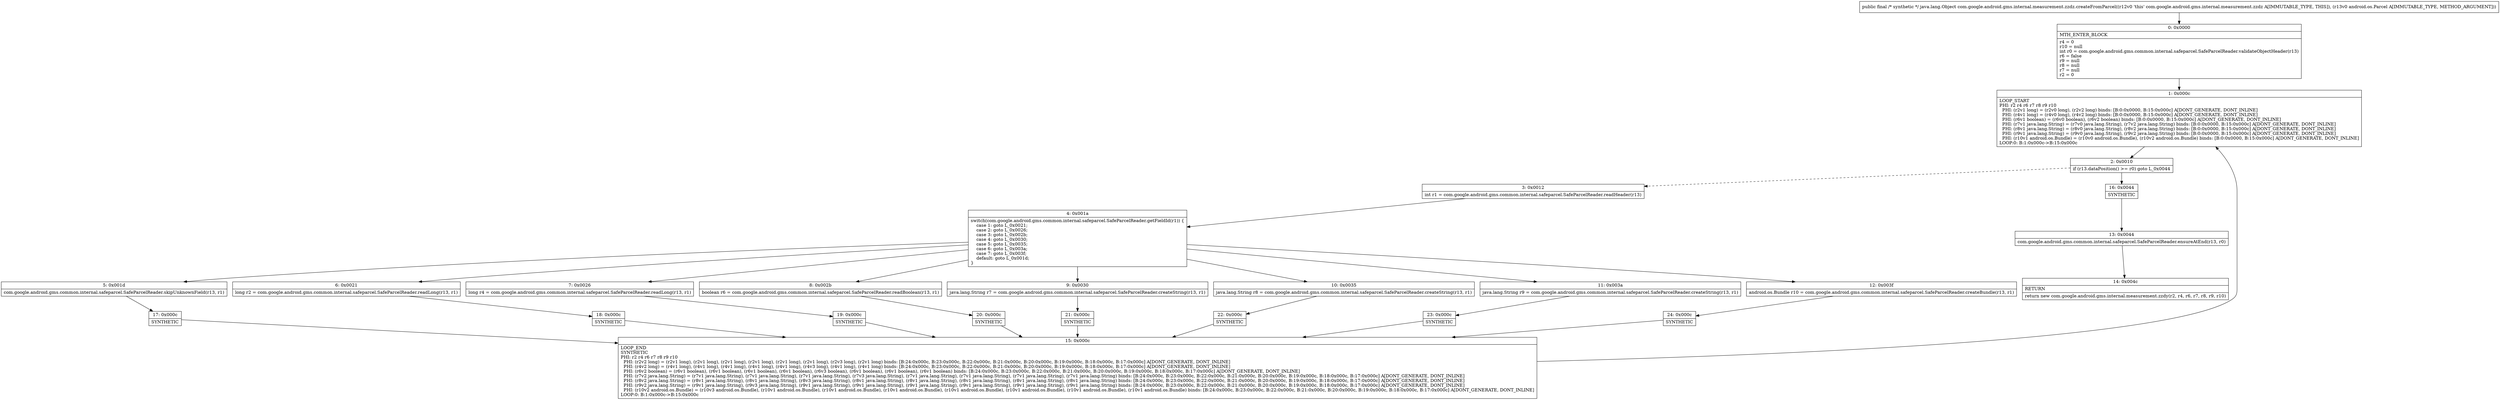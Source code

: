 digraph "CFG forcom.google.android.gms.internal.measurement.zzdz.createFromParcel(Landroid\/os\/Parcel;)Ljava\/lang\/Object;" {
Node_0 [shape=record,label="{0\:\ 0x0000|MTH_ENTER_BLOCK\l|r4 = 0\lr10 = null\lint r0 = com.google.android.gms.common.internal.safeparcel.SafeParcelReader.validateObjectHeader(r13)\lr6 = false\lr9 = null\lr8 = null\lr7 = null\lr2 = 0\l}"];
Node_1 [shape=record,label="{1\:\ 0x000c|LOOP_START\lPHI: r2 r4 r6 r7 r8 r9 r10 \l  PHI: (r2v1 long) = (r2v0 long), (r2v2 long) binds: [B:0:0x0000, B:15:0x000c] A[DONT_GENERATE, DONT_INLINE]\l  PHI: (r4v1 long) = (r4v0 long), (r4v2 long) binds: [B:0:0x0000, B:15:0x000c] A[DONT_GENERATE, DONT_INLINE]\l  PHI: (r6v1 boolean) = (r6v0 boolean), (r6v2 boolean) binds: [B:0:0x0000, B:15:0x000c] A[DONT_GENERATE, DONT_INLINE]\l  PHI: (r7v1 java.lang.String) = (r7v0 java.lang.String), (r7v2 java.lang.String) binds: [B:0:0x0000, B:15:0x000c] A[DONT_GENERATE, DONT_INLINE]\l  PHI: (r8v1 java.lang.String) = (r8v0 java.lang.String), (r8v2 java.lang.String) binds: [B:0:0x0000, B:15:0x000c] A[DONT_GENERATE, DONT_INLINE]\l  PHI: (r9v1 java.lang.String) = (r9v0 java.lang.String), (r9v2 java.lang.String) binds: [B:0:0x0000, B:15:0x000c] A[DONT_GENERATE, DONT_INLINE]\l  PHI: (r10v1 android.os.Bundle) = (r10v0 android.os.Bundle), (r10v2 android.os.Bundle) binds: [B:0:0x0000, B:15:0x000c] A[DONT_GENERATE, DONT_INLINE]\lLOOP:0: B:1:0x000c\-\>B:15:0x000c\l}"];
Node_2 [shape=record,label="{2\:\ 0x0010|if (r13.dataPosition() \>= r0) goto L_0x0044\l}"];
Node_3 [shape=record,label="{3\:\ 0x0012|int r1 = com.google.android.gms.common.internal.safeparcel.SafeParcelReader.readHeader(r13)\l}"];
Node_4 [shape=record,label="{4\:\ 0x001a|switch(com.google.android.gms.common.internal.safeparcel.SafeParcelReader.getFieldId(r1)) \{\l    case 1: goto L_0x0021;\l    case 2: goto L_0x0026;\l    case 3: goto L_0x002b;\l    case 4: goto L_0x0030;\l    case 5: goto L_0x0035;\l    case 6: goto L_0x003a;\l    case 7: goto L_0x003f;\l    default: goto L_0x001d;\l\}\l}"];
Node_5 [shape=record,label="{5\:\ 0x001d|com.google.android.gms.common.internal.safeparcel.SafeParcelReader.skipUnknownField(r13, r1)\l}"];
Node_6 [shape=record,label="{6\:\ 0x0021|long r2 = com.google.android.gms.common.internal.safeparcel.SafeParcelReader.readLong(r13, r1)\l}"];
Node_7 [shape=record,label="{7\:\ 0x0026|long r4 = com.google.android.gms.common.internal.safeparcel.SafeParcelReader.readLong(r13, r1)\l}"];
Node_8 [shape=record,label="{8\:\ 0x002b|boolean r6 = com.google.android.gms.common.internal.safeparcel.SafeParcelReader.readBoolean(r13, r1)\l}"];
Node_9 [shape=record,label="{9\:\ 0x0030|java.lang.String r7 = com.google.android.gms.common.internal.safeparcel.SafeParcelReader.createString(r13, r1)\l}"];
Node_10 [shape=record,label="{10\:\ 0x0035|java.lang.String r8 = com.google.android.gms.common.internal.safeparcel.SafeParcelReader.createString(r13, r1)\l}"];
Node_11 [shape=record,label="{11\:\ 0x003a|java.lang.String r9 = com.google.android.gms.common.internal.safeparcel.SafeParcelReader.createString(r13, r1)\l}"];
Node_12 [shape=record,label="{12\:\ 0x003f|android.os.Bundle r10 = com.google.android.gms.common.internal.safeparcel.SafeParcelReader.createBundle(r13, r1)\l}"];
Node_13 [shape=record,label="{13\:\ 0x0044|com.google.android.gms.common.internal.safeparcel.SafeParcelReader.ensureAtEnd(r13, r0)\l}"];
Node_14 [shape=record,label="{14\:\ 0x004c|RETURN\l|return new com.google.android.gms.internal.measurement.zzdy(r2, r4, r6, r7, r8, r9, r10)\l}"];
Node_15 [shape=record,label="{15\:\ 0x000c|LOOP_END\lSYNTHETIC\lPHI: r2 r4 r6 r7 r8 r9 r10 \l  PHI: (r2v2 long) = (r2v1 long), (r2v1 long), (r2v1 long), (r2v1 long), (r2v1 long), (r2v1 long), (r2v3 long), (r2v1 long) binds: [B:24:0x000c, B:23:0x000c, B:22:0x000c, B:21:0x000c, B:20:0x000c, B:19:0x000c, B:18:0x000c, B:17:0x000c] A[DONT_GENERATE, DONT_INLINE]\l  PHI: (r4v2 long) = (r4v1 long), (r4v1 long), (r4v1 long), (r4v1 long), (r4v1 long), (r4v3 long), (r4v1 long), (r4v1 long) binds: [B:24:0x000c, B:23:0x000c, B:22:0x000c, B:21:0x000c, B:20:0x000c, B:19:0x000c, B:18:0x000c, B:17:0x000c] A[DONT_GENERATE, DONT_INLINE]\l  PHI: (r6v2 boolean) = (r6v1 boolean), (r6v1 boolean), (r6v1 boolean), (r6v1 boolean), (r6v3 boolean), (r6v1 boolean), (r6v1 boolean), (r6v1 boolean) binds: [B:24:0x000c, B:23:0x000c, B:22:0x000c, B:21:0x000c, B:20:0x000c, B:19:0x000c, B:18:0x000c, B:17:0x000c] A[DONT_GENERATE, DONT_INLINE]\l  PHI: (r7v2 java.lang.String) = (r7v1 java.lang.String), (r7v1 java.lang.String), (r7v1 java.lang.String), (r7v3 java.lang.String), (r7v1 java.lang.String), (r7v1 java.lang.String), (r7v1 java.lang.String), (r7v1 java.lang.String) binds: [B:24:0x000c, B:23:0x000c, B:22:0x000c, B:21:0x000c, B:20:0x000c, B:19:0x000c, B:18:0x000c, B:17:0x000c] A[DONT_GENERATE, DONT_INLINE]\l  PHI: (r8v2 java.lang.String) = (r8v1 java.lang.String), (r8v1 java.lang.String), (r8v3 java.lang.String), (r8v1 java.lang.String), (r8v1 java.lang.String), (r8v1 java.lang.String), (r8v1 java.lang.String), (r8v1 java.lang.String) binds: [B:24:0x000c, B:23:0x000c, B:22:0x000c, B:21:0x000c, B:20:0x000c, B:19:0x000c, B:18:0x000c, B:17:0x000c] A[DONT_GENERATE, DONT_INLINE]\l  PHI: (r9v2 java.lang.String) = (r9v1 java.lang.String), (r9v3 java.lang.String), (r9v1 java.lang.String), (r9v1 java.lang.String), (r9v1 java.lang.String), (r9v1 java.lang.String), (r9v1 java.lang.String), (r9v1 java.lang.String) binds: [B:24:0x000c, B:23:0x000c, B:22:0x000c, B:21:0x000c, B:20:0x000c, B:19:0x000c, B:18:0x000c, B:17:0x000c] A[DONT_GENERATE, DONT_INLINE]\l  PHI: (r10v2 android.os.Bundle) = (r10v3 android.os.Bundle), (r10v1 android.os.Bundle), (r10v1 android.os.Bundle), (r10v1 android.os.Bundle), (r10v1 android.os.Bundle), (r10v1 android.os.Bundle), (r10v1 android.os.Bundle), (r10v1 android.os.Bundle) binds: [B:24:0x000c, B:23:0x000c, B:22:0x000c, B:21:0x000c, B:20:0x000c, B:19:0x000c, B:18:0x000c, B:17:0x000c] A[DONT_GENERATE, DONT_INLINE]\lLOOP:0: B:1:0x000c\-\>B:15:0x000c\l}"];
Node_16 [shape=record,label="{16\:\ 0x0044|SYNTHETIC\l}"];
Node_17 [shape=record,label="{17\:\ 0x000c|SYNTHETIC\l}"];
Node_18 [shape=record,label="{18\:\ 0x000c|SYNTHETIC\l}"];
Node_19 [shape=record,label="{19\:\ 0x000c|SYNTHETIC\l}"];
Node_20 [shape=record,label="{20\:\ 0x000c|SYNTHETIC\l}"];
Node_21 [shape=record,label="{21\:\ 0x000c|SYNTHETIC\l}"];
Node_22 [shape=record,label="{22\:\ 0x000c|SYNTHETIC\l}"];
Node_23 [shape=record,label="{23\:\ 0x000c|SYNTHETIC\l}"];
Node_24 [shape=record,label="{24\:\ 0x000c|SYNTHETIC\l}"];
MethodNode[shape=record,label="{public final \/* synthetic *\/ java.lang.Object com.google.android.gms.internal.measurement.zzdz.createFromParcel((r12v0 'this' com.google.android.gms.internal.measurement.zzdz A[IMMUTABLE_TYPE, THIS]), (r13v0 android.os.Parcel A[IMMUTABLE_TYPE, METHOD_ARGUMENT])) }"];
MethodNode -> Node_0;
Node_0 -> Node_1;
Node_1 -> Node_2;
Node_2 -> Node_3[style=dashed];
Node_2 -> Node_16;
Node_3 -> Node_4;
Node_4 -> Node_5;
Node_4 -> Node_6;
Node_4 -> Node_7;
Node_4 -> Node_8;
Node_4 -> Node_9;
Node_4 -> Node_10;
Node_4 -> Node_11;
Node_4 -> Node_12;
Node_5 -> Node_17;
Node_6 -> Node_18;
Node_7 -> Node_19;
Node_8 -> Node_20;
Node_9 -> Node_21;
Node_10 -> Node_22;
Node_11 -> Node_23;
Node_12 -> Node_24;
Node_13 -> Node_14;
Node_15 -> Node_1;
Node_16 -> Node_13;
Node_17 -> Node_15;
Node_18 -> Node_15;
Node_19 -> Node_15;
Node_20 -> Node_15;
Node_21 -> Node_15;
Node_22 -> Node_15;
Node_23 -> Node_15;
Node_24 -> Node_15;
}

